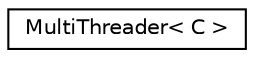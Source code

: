 digraph "Graphical Class Hierarchy"
{
  edge [fontname="Helvetica",fontsize="10",labelfontname="Helvetica",labelfontsize="10"];
  node [fontname="Helvetica",fontsize="10",shape=record];
  rankdir="LR";
  Node0 [label="MultiThreader\< C \>",height=0.2,width=0.4,color="black", fillcolor="white", style="filled",URL="$classkaldi_1_1MultiThreader.html"];
}
